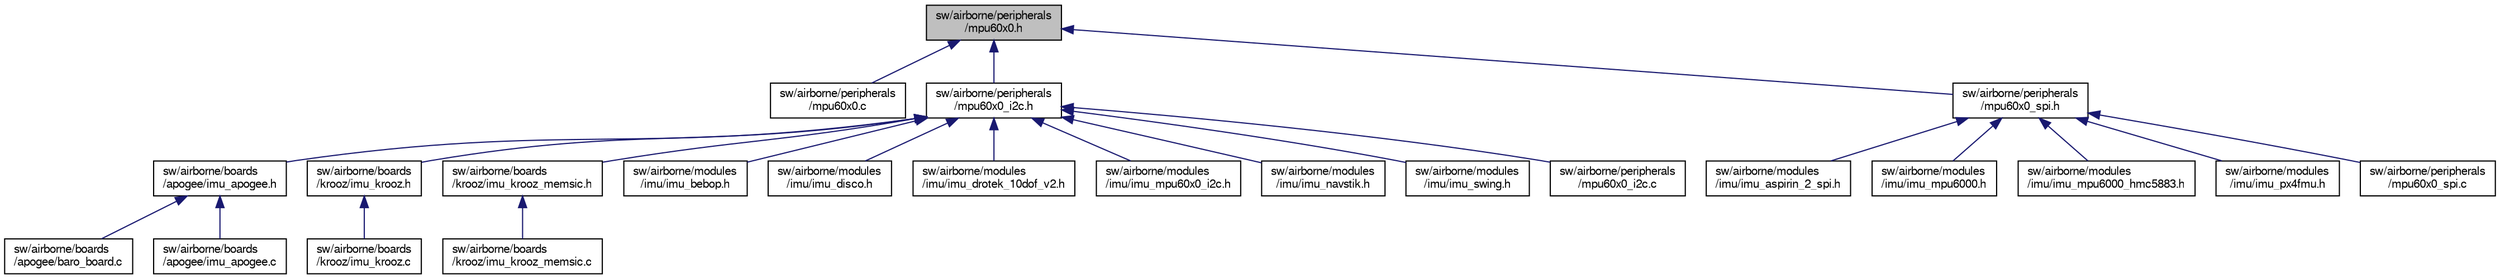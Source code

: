 digraph "sw/airborne/peripherals/mpu60x0.h"
{
  edge [fontname="FreeSans",fontsize="10",labelfontname="FreeSans",labelfontsize="10"];
  node [fontname="FreeSans",fontsize="10",shape=record];
  Node1 [label="sw/airborne/peripherals\l/mpu60x0.h",height=0.2,width=0.4,color="black", fillcolor="grey75", style="filled", fontcolor="black"];
  Node1 -> Node2 [dir="back",color="midnightblue",fontsize="10",style="solid",fontname="FreeSans"];
  Node2 [label="sw/airborne/peripherals\l/mpu60x0.c",height=0.2,width=0.4,color="black", fillcolor="white", style="filled",URL="$mpu60x0_8c.html",tooltip="MPU-60X0 driver common functions (I2C and SPI). "];
  Node1 -> Node3 [dir="back",color="midnightblue",fontsize="10",style="solid",fontname="FreeSans"];
  Node3 [label="sw/airborne/peripherals\l/mpu60x0_i2c.h",height=0.2,width=0.4,color="black", fillcolor="white", style="filled",URL="$mpu60x0__i2c_8h.html",tooltip="Driver for the MPU-60X0 using I2C. "];
  Node3 -> Node4 [dir="back",color="midnightblue",fontsize="10",style="solid",fontname="FreeSans"];
  Node4 [label="sw/airborne/boards\l/apogee/imu_apogee.h",height=0.2,width=0.4,color="black", fillcolor="white", style="filled",URL="$imu__apogee_8h.html",tooltip="Driver for the IMU on the Apogee board. "];
  Node4 -> Node5 [dir="back",color="midnightblue",fontsize="10",style="solid",fontname="FreeSans"];
  Node5 [label="sw/airborne/boards\l/apogee/baro_board.c",height=0.2,width=0.4,color="black", fillcolor="white", style="filled",URL="$apogee_2baro__board_8c.html",tooltip="integrated barometer for Apogee boards (mpl3115) "];
  Node4 -> Node6 [dir="back",color="midnightblue",fontsize="10",style="solid",fontname="FreeSans"];
  Node6 [label="sw/airborne/boards\l/apogee/imu_apogee.c",height=0.2,width=0.4,color="black", fillcolor="white", style="filled",URL="$imu__apogee_8c.html",tooltip="Driver for the IMU on the Apogee board. "];
  Node3 -> Node7 [dir="back",color="midnightblue",fontsize="10",style="solid",fontname="FreeSans"];
  Node7 [label="sw/airborne/boards\l/krooz/imu_krooz.h",height=0.2,width=0.4,color="black", fillcolor="white", style="filled",URL="$imu__krooz_8h.html",tooltip="Driver for the IMU on the KroozSD board. "];
  Node7 -> Node8 [dir="back",color="midnightblue",fontsize="10",style="solid",fontname="FreeSans"];
  Node8 [label="sw/airborne/boards\l/krooz/imu_krooz.c",height=0.2,width=0.4,color="black", fillcolor="white", style="filled",URL="$imu__krooz_8c.html",tooltip="Driver for the IMU on the KroozSD board. "];
  Node3 -> Node9 [dir="back",color="midnightblue",fontsize="10",style="solid",fontname="FreeSans"];
  Node9 [label="sw/airborne/boards\l/krooz/imu_krooz_memsic.h",height=0.2,width=0.4,color="black", fillcolor="white", style="filled",URL="$imu__krooz__memsic_8h.html",tooltip="Driver for the IMU on the KroozSD Big Rotorcraft Edition board. "];
  Node9 -> Node10 [dir="back",color="midnightblue",fontsize="10",style="solid",fontname="FreeSans"];
  Node10 [label="sw/airborne/boards\l/krooz/imu_krooz_memsic.c",height=0.2,width=0.4,color="black", fillcolor="white", style="filled",URL="$imu__krooz__memsic_8c.html",tooltip="Driver for the IMU on the KroozSD Big Rotorcraft Edition board. "];
  Node3 -> Node11 [dir="back",color="midnightblue",fontsize="10",style="solid",fontname="FreeSans"];
  Node11 [label="sw/airborne/modules\l/imu/imu_bebop.h",height=0.2,width=0.4,color="black", fillcolor="white", style="filled",URL="$imu__bebop_8h.html",tooltip="Interface for the Bebop magnetometer, accelerometer and gyroscope. "];
  Node3 -> Node12 [dir="back",color="midnightblue",fontsize="10",style="solid",fontname="FreeSans"];
  Node12 [label="sw/airborne/modules\l/imu/imu_disco.h",height=0.2,width=0.4,color="black", fillcolor="white", style="filled",URL="$imu__disco_8h.html",tooltip="Interface for the Disco magnetometer, accelerometer and gyroscope. "];
  Node3 -> Node13 [dir="back",color="midnightblue",fontsize="10",style="solid",fontname="FreeSans"];
  Node13 [label="sw/airborne/modules\l/imu/imu_drotek_10dof_v2.h",height=0.2,width=0.4,color="black", fillcolor="white", style="filled",URL="$imu__drotek__10dof__v2_8h.html",tooltip="Driver for the Drotek 10DOF V2 IMU. "];
  Node3 -> Node14 [dir="back",color="midnightblue",fontsize="10",style="solid",fontname="FreeSans"];
  Node14 [label="sw/airborne/modules\l/imu/imu_mpu60x0_i2c.h",height=0.2,width=0.4,color="black", fillcolor="white", style="filled",URL="$imu__mpu60x0__i2c_8h.html",tooltip="Driver for IMU with only MPU60x0 via I2C. "];
  Node3 -> Node15 [dir="back",color="midnightblue",fontsize="10",style="solid",fontname="FreeSans"];
  Node15 [label="sw/airborne/modules\l/imu/imu_navstik.h",height=0.2,width=0.4,color="black", fillcolor="white", style="filled",URL="$imu__navstik_8h.html",tooltip="Interface for the Navstik magnetometer, accelerometer and gyroscope. "];
  Node3 -> Node16 [dir="back",color="midnightblue",fontsize="10",style="solid",fontname="FreeSans"];
  Node16 [label="sw/airborne/modules\l/imu/imu_swing.h",height=0.2,width=0.4,color="black", fillcolor="white", style="filled",URL="$imu__swing_8h.html",tooltip="Interface for the Swing accelerometer and gyroscope. "];
  Node3 -> Node17 [dir="back",color="midnightblue",fontsize="10",style="solid",fontname="FreeSans"];
  Node17 [label="sw/airborne/peripherals\l/mpu60x0_i2c.c",height=0.2,width=0.4,color="black", fillcolor="white", style="filled",URL="$mpu60x0__i2c_8c.html",tooltip="Driver for the MPU-60X0 using I2C. "];
  Node1 -> Node18 [dir="back",color="midnightblue",fontsize="10",style="solid",fontname="FreeSans"];
  Node18 [label="sw/airborne/peripherals\l/mpu60x0_spi.h",height=0.2,width=0.4,color="black", fillcolor="white", style="filled",URL="$mpu60x0__spi_8h.html",tooltip="Driver for the MPU-60X0 using SPI. "];
  Node18 -> Node19 [dir="back",color="midnightblue",fontsize="10",style="solid",fontname="FreeSans"];
  Node19 [label="sw/airborne/modules\l/imu/imu_aspirin_2_spi.h",height=0.2,width=0.4,color="black", fillcolor="white", style="filled",URL="$imu__aspirin__2__spi_8h.html",tooltip="Driver for the Aspirin v2.x IMU using SPI for the MPU6000. "];
  Node18 -> Node20 [dir="back",color="midnightblue",fontsize="10",style="solid",fontname="FreeSans"];
  Node20 [label="sw/airborne/modules\l/imu/imu_mpu6000.h",height=0.2,width=0.4,color="black", fillcolor="white", style="filled",URL="$imu__mpu6000_8h.html",tooltip="Driver for IMU with only MPU6000 via SPI. "];
  Node18 -> Node21 [dir="back",color="midnightblue",fontsize="10",style="solid",fontname="FreeSans"];
  Node21 [label="sw/airborne/modules\l/imu/imu_mpu6000_hmc5883.h",height=0.2,width=0.4,color="black", fillcolor="white", style="filled",URL="$imu__mpu6000__hmc5883_8h.html",tooltip="Driver for IMU with MPU6000 via SPI and HMC5883 via I2c. "];
  Node18 -> Node22 [dir="back",color="midnightblue",fontsize="10",style="solid",fontname="FreeSans"];
  Node22 [label="sw/airborne/modules\l/imu/imu_px4fmu.h",height=0.2,width=0.4,color="black", fillcolor="white", style="filled",URL="$imu__px4fmu_8h.html",tooltip="Driver for the PX4FMU SPI1 for the MPU6000 and I2C2 for the HMC5883. "];
  Node18 -> Node23 [dir="back",color="midnightblue",fontsize="10",style="solid",fontname="FreeSans"];
  Node23 [label="sw/airborne/peripherals\l/mpu60x0_spi.c",height=0.2,width=0.4,color="black", fillcolor="white", style="filled",URL="$mpu60x0__spi_8c.html",tooltip="Driver for the MPU-60X0 using SPI. "];
}
